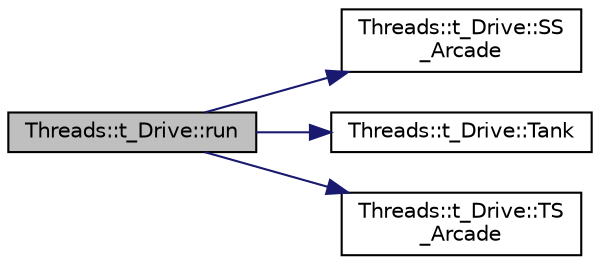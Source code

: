 digraph "Threads::t_Drive::run"
{
 // LATEX_PDF_SIZE
  edge [fontname="Helvetica",fontsize="10",labelfontname="Helvetica",labelfontsize="10"];
  node [fontname="Helvetica",fontsize="10",shape=record];
  rankdir="LR";
  Node1 [label="Threads::t_Drive::run",height=0.2,width=0.4,color="black", fillcolor="grey75", style="filled", fontcolor="black",tooltip=" "];
  Node1 -> Node2 [color="midnightblue",fontsize="10",style="solid",fontname="Helvetica"];
  Node2 [label="Threads::t_Drive::SS\l_Arcade",height=0.2,width=0.4,color="black", fillcolor="white", style="filled",URL="$class_threads_1_1t___drive.html#a7b5e5c82b7ed805342fb5428541b9936",tooltip=" "];
  Node1 -> Node3 [color="midnightblue",fontsize="10",style="solid",fontname="Helvetica"];
  Node3 [label="Threads::t_Drive::Tank",height=0.2,width=0.4,color="black", fillcolor="white", style="filled",URL="$class_threads_1_1t___drive.html#aa64ece442ebdaeba6c7e171ffdd589fc",tooltip=" "];
  Node1 -> Node4 [color="midnightblue",fontsize="10",style="solid",fontname="Helvetica"];
  Node4 [label="Threads::t_Drive::TS\l_Arcade",height=0.2,width=0.4,color="black", fillcolor="white", style="filled",URL="$class_threads_1_1t___drive.html#a79096d15ce02277df9f19e4f93a45720",tooltip=" "];
}
